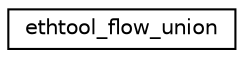 digraph G
{
  edge [fontname="Helvetica",fontsize="10",labelfontname="Helvetica",labelfontsize="10"];
  node [fontname="Helvetica",fontsize="10",shape=record];
  rankdir="LR";
  Node1 [label="ethtool_flow_union",height=0.2,width=0.4,color="black", fillcolor="white", style="filled",URL="$unionethtool__flow__union.html"];
}

